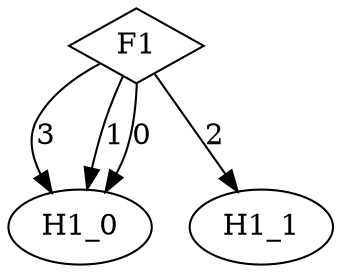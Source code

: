 digraph {
node [label=H1_0,style=""] H1_0
node [label=H1_1,style=""] H1_1
node [label=H1_0,style=""] H1_0
node [label=H1_0,style=""] H1_0
node [label=F1,shape="diamond",style=""] 0

0 -> H1_0 [label="3"]
0 -> H1_1 [label="2"]
0 -> H1_0 [label="1"]
0 -> H1_0 [label="0"]
}